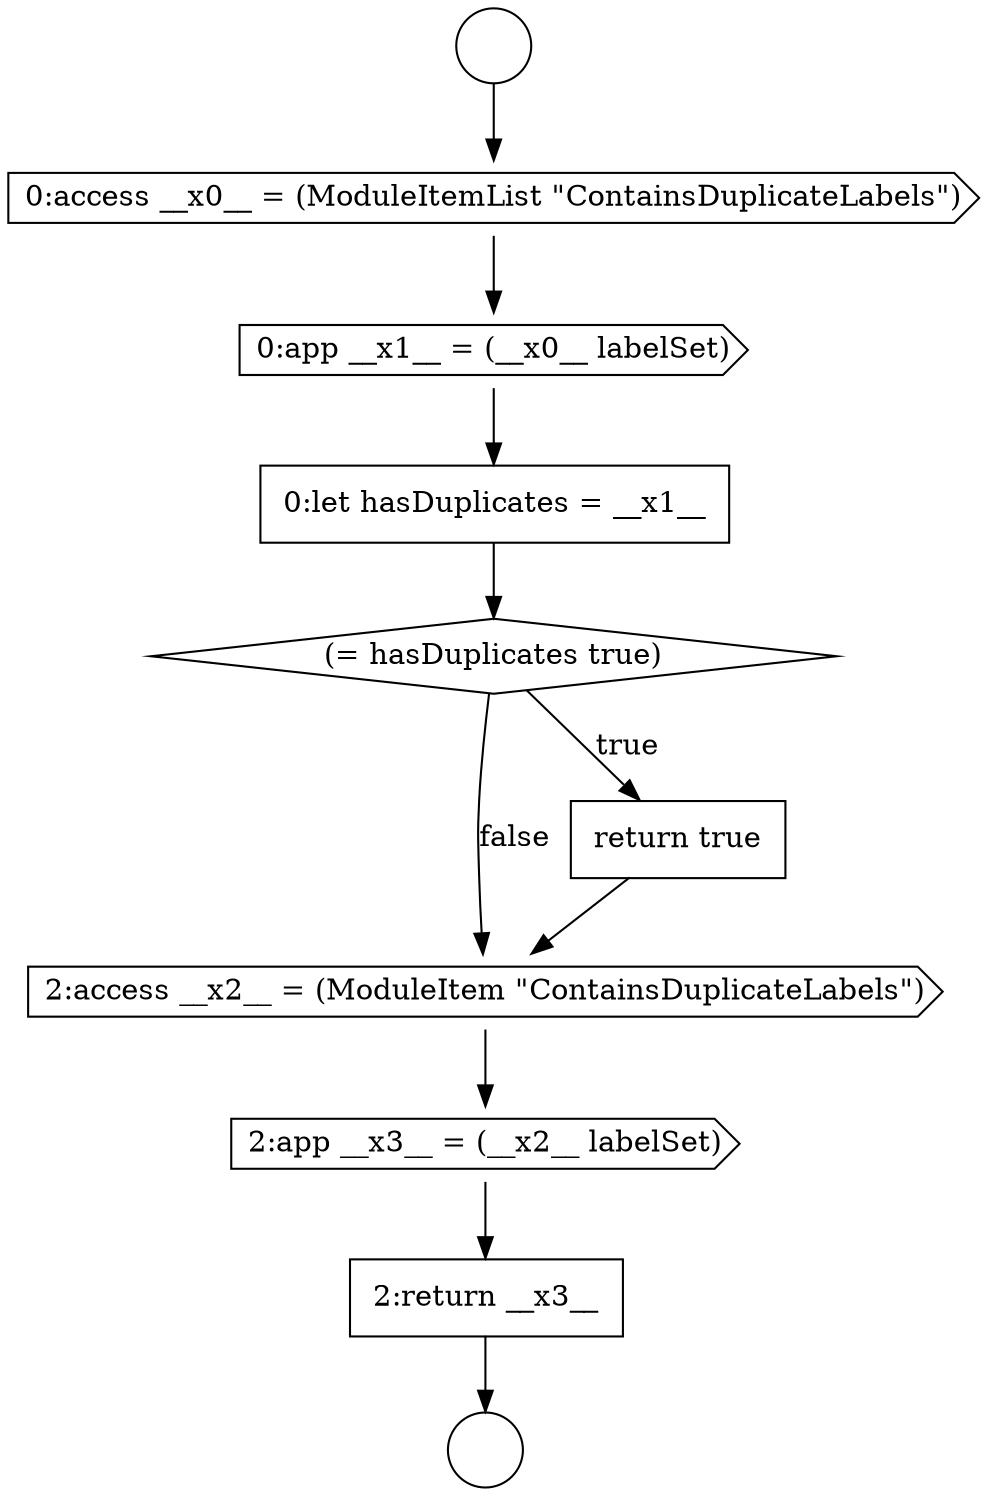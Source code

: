 digraph {
  node9383 [shape=none, margin=0, label=<<font color="black">
    <table border="0" cellborder="1" cellspacing="0" cellpadding="10">
      <tr><td align="left">0:let hasDuplicates = __x1__</td></tr>
    </table>
  </font>> color="black" fillcolor="white" style=filled]
  node9379 [shape=circle label=" " color="black" fillcolor="white" style=filled]
  node9388 [shape=none, margin=0, label=<<font color="black">
    <table border="0" cellborder="1" cellspacing="0" cellpadding="10">
      <tr><td align="left">2:return __x3__</td></tr>
    </table>
  </font>> color="black" fillcolor="white" style=filled]
  node9384 [shape=diamond, label=<<font color="black">(= hasDuplicates true)</font>> color="black" fillcolor="white" style=filled]
  node9380 [shape=circle label=" " color="black" fillcolor="white" style=filled]
  node9387 [shape=cds, label=<<font color="black">2:app __x3__ = (__x2__ labelSet)</font>> color="black" fillcolor="white" style=filled]
  node9381 [shape=cds, label=<<font color="black">0:access __x0__ = (ModuleItemList &quot;ContainsDuplicateLabels&quot;)</font>> color="black" fillcolor="white" style=filled]
  node9386 [shape=cds, label=<<font color="black">2:access __x2__ = (ModuleItem &quot;ContainsDuplicateLabels&quot;)</font>> color="black" fillcolor="white" style=filled]
  node9382 [shape=cds, label=<<font color="black">0:app __x1__ = (__x0__ labelSet)</font>> color="black" fillcolor="white" style=filled]
  node9385 [shape=none, margin=0, label=<<font color="black">
    <table border="0" cellborder="1" cellspacing="0" cellpadding="10">
      <tr><td align="left">return true</td></tr>
    </table>
  </font>> color="black" fillcolor="white" style=filled]
  node9383 -> node9384 [ color="black"]
  node9381 -> node9382 [ color="black"]
  node9385 -> node9386 [ color="black"]
  node9387 -> node9388 [ color="black"]
  node9379 -> node9381 [ color="black"]
  node9388 -> node9380 [ color="black"]
  node9384 -> node9385 [label=<<font color="black">true</font>> color="black"]
  node9384 -> node9386 [label=<<font color="black">false</font>> color="black"]
  node9382 -> node9383 [ color="black"]
  node9386 -> node9387 [ color="black"]
}
